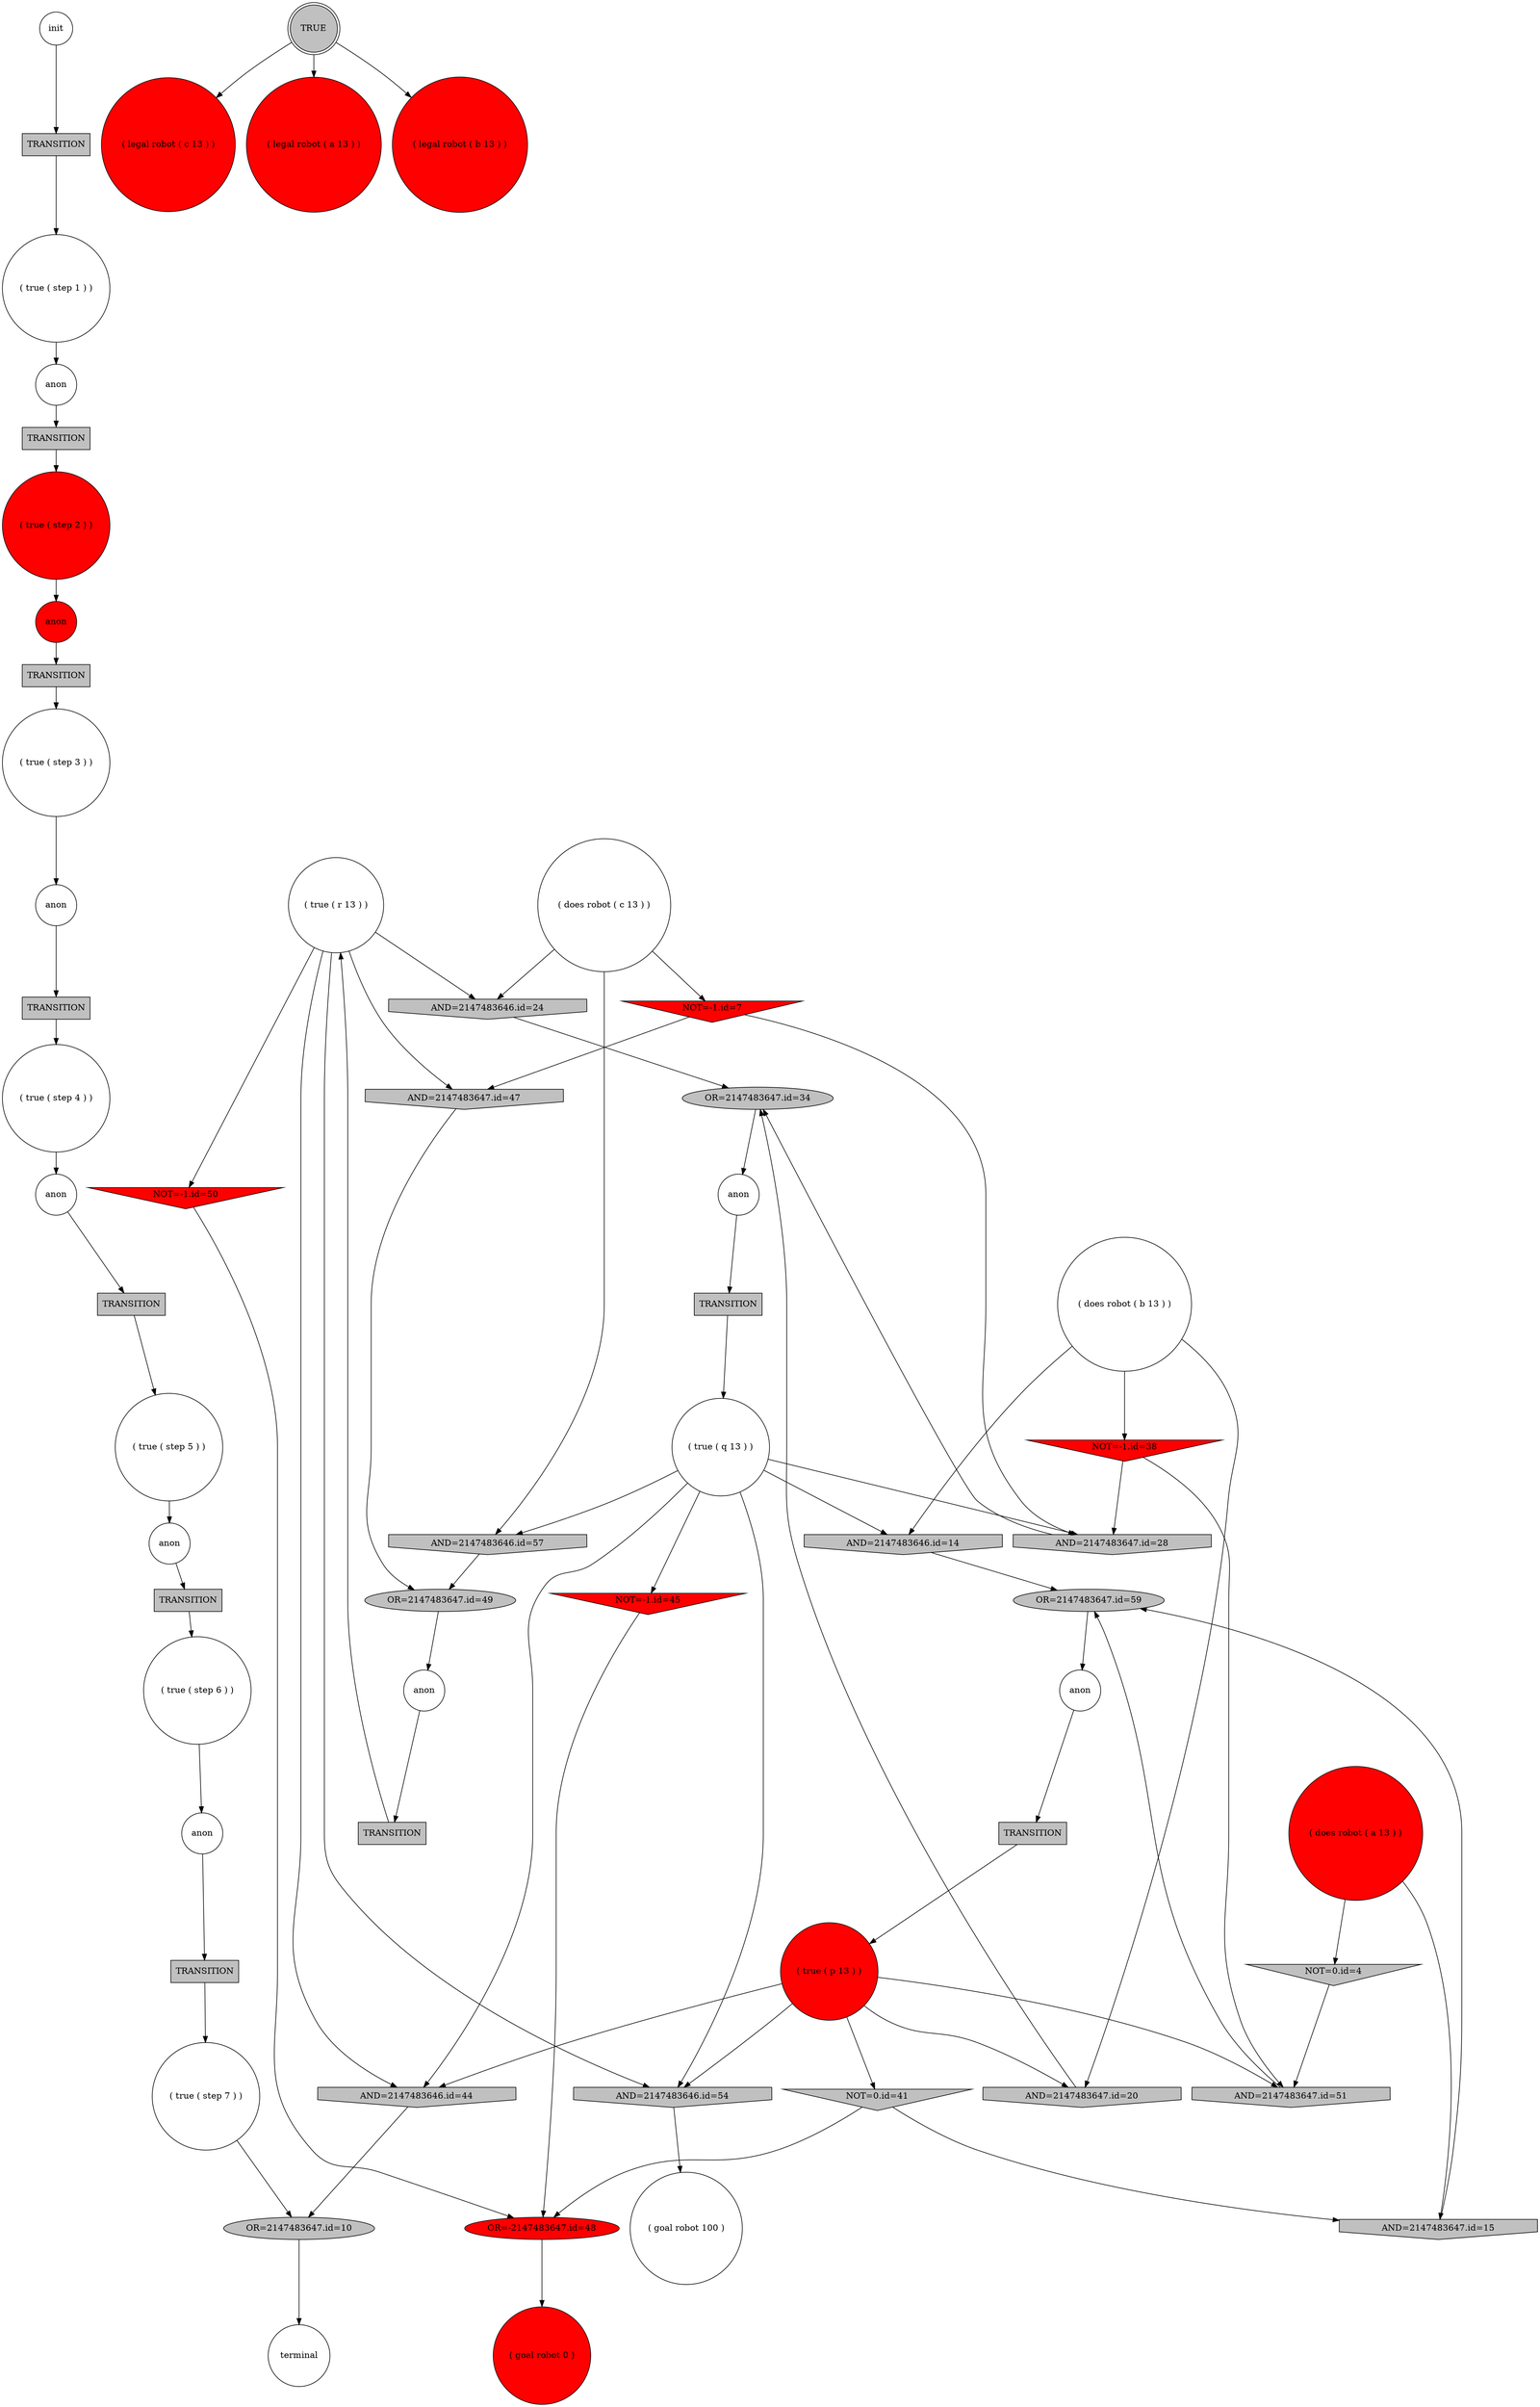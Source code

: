 digraph propNet
{
	"@45c4b5ef"[shape=circle, style= filled, fillcolor=red, label="anon"]; "@45c4b5ef"->"@50fca973"; 
	"@21fe21d3"[shape=doublecircle, style= filled, fillcolor=grey, label="TRUE"]; "@21fe21d3"->"@49625d54"; "@21fe21d3"->"@736c0daf"; "@21fe21d3"->"@6d30d8f"; 
	"@2375db5a"[shape=box, style= filled, fillcolor=grey, label="TRANSITION"]; "@2375db5a"->"@25b42c3c"; 
	"@76557e1d"[shape=circle, style= filled, fillcolor=white, label="( true ( step 7 ) )"]; "@76557e1d"->"@2a2d7ada"; 
	"@4366a333"[shape=invtriangle, style= filled, fillcolor=grey, label="NOT=0.id=4"]; "@4366a333"->"@248f622d"; 
	"@3b45cbf0"[shape=circle, style= filled, fillcolor=white, label="anon"]; "@3b45cbf0"->"@4f9555c3"; 
	"@5af29a3a"[shape=circle, style= filled, fillcolor=white, label="anon"]; "@5af29a3a"->"@3cf050c6"; 
	"@4387ab4a"[shape=invtriangle, style= filled, fillcolor=red, label="NOT=-1.id=7"]; "@4387ab4a"->"@58ffcb6f"; "@4387ab4a"->"@1879bd90"; 
	"@36f4b87"[shape=circle, style= filled, fillcolor=white, label="init"]; "@36f4b87"->"@148cc05f"; 
	"@3e9ac677"[shape=circle, style= filled, fillcolor=white, label="( does robot ( b 13 ) )"]; "@3e9ac677"->"@485f7acd"; "@3e9ac677"->"@366a02f3"; "@3e9ac677"->"@3ee8cf77"; 
	"@2a2d7ada"[shape=ellipse, style= filled, fillcolor=grey, label="OR=2147483647.id=10"]; "@2a2d7ada"->"@22999172"; 
	"@cdf1596"[shape=circle, style= filled, fillcolor=white, label="anon"]; "@cdf1596"->"@2a67486f"; 
	"@25b42c3c"[shape=circle, style= filled, fillcolor=white, label="( true ( r 13 ) )"]; "@25b42c3c"->"@2eb61014"; "@25b42c3c"->"@75d9b861"; "@25b42c3c"->"@1879bd90"; "@25b42c3c"->"@7665b56b"; "@25b42c3c"->"@3ad4841b"; 
	"@50fca973"[shape=box, style= filled, fillcolor=grey, label="TRANSITION"]; "@50fca973"->"@551f83d9"; 
	"@3ee8cf77"[shape=invhouse, style= filled, fillcolor=grey, label="AND=2147483646.id=14"]; "@3ee8cf77"->"@60f6f783"; 
	"@7eb27f66"[shape=invhouse, style= filled, fillcolor=grey, label="AND=2147483647.id=15"]; "@7eb27f66"->"@60f6f783"; 
	"@64851d6c"[shape=circle, style= filled, fillcolor=red, label="( true ( p 13 ) )"]; "@64851d6c"->"@485f7acd"; "@64851d6c"->"@248f622d"; "@64851d6c"->"@75d9b861"; "@64851d6c"->"@124ba711"; "@64851d6c"->"@3ad4841b"; 
	"@2a67486f"[shape=box, style= filled, fillcolor=grey, label="TRANSITION"]; "@2a67486f"->"@7bac48ad"; 
	"@298d3399"[shape=circle, style= filled, fillcolor=white, label="( true ( step 1 ) )"]; "@298d3399"->"@3b45cbf0"; 
	"@4f9555c3"[shape=box, style= filled, fillcolor=grey, label="TRANSITION"]; "@4f9555c3"->"@505e629"; 
	"@485f7acd"[shape=invhouse, style= filled, fillcolor=grey, label="AND=2147483647.id=20"]; "@485f7acd"->"@27c963fc"; 
	"@4408c6d7"[shape=circle, style= filled, fillcolor=white, label="anon"]; "@4408c6d7"->"@2375db5a"; 
	"@66ecc9f"[shape=circle, style= filled, fillcolor=white, label="anon"]; "@66ecc9f"->"@fd540cb"; 
	"@7bac48ad"[shape=circle, style= filled, fillcolor=white, label="( true ( step 6 ) )"]; "@7bac48ad"->"@5af29a3a"; 
	"@7665b56b"[shape=invhouse, style= filled, fillcolor=grey, label="AND=2147483646.id=24"]; "@7665b56b"->"@27c963fc"; 
	"@505e629"[shape=circle, style= filled, fillcolor=red, label="( true ( step 2 ) )"]; "@505e629"->"@45c4b5ef"; 
	"@6d30d8f"[shape=circle, style= filled, fillcolor=red, label="( legal robot ( b 13 ) )"]; 
	"@4cbcffce"[shape=circle, style= filled, fillcolor=white, label="anon"]; "@4cbcffce"->"@636a30be"; 
	"@58ffcb6f"[shape=invhouse, style= filled, fillcolor=grey, label="AND=2147483647.id=28"]; "@58ffcb6f"->"@27c963fc"; 
	"@563e05f1"[shape=circle, style= filled, fillcolor=white, label="anon"]; "@563e05f1"->"@37ab9a0e"; 
	"@636a30be"[shape=box, style= filled, fillcolor=grey, label="TRANSITION"]; "@636a30be"->"@6f0f386d"; 
	"@6b32d53"[shape=circle, style= filled, fillcolor=white, label="( goal robot 100 )"]; 
	"@22999172"[shape=circle, style= filled, fillcolor=white, label="terminal"]; 
	"@91e8512"[shape=circle, style= filled, fillcolor=white, label="( true ( q 13 ) )"]; "@91e8512"->"@746a533a"; "@91e8512"->"@58ffcb6f"; "@91e8512"->"@2a939f57"; "@91e8512"->"@75d9b861"; "@91e8512"->"@3ad4841b"; "@91e8512"->"@3ee8cf77"; 
	"@27c963fc"[shape=ellipse, style= filled, fillcolor=grey, label="OR=2147483647.id=34"]; "@27c963fc"->"@6a5996db"; 
	"@49625d54"[shape=circle, style= filled, fillcolor=red, label="( legal robot ( c 13 ) )"]; 
	"@3cf050c6"[shape=box, style= filled, fillcolor=grey, label="TRANSITION"]; "@3cf050c6"->"@76557e1d"; 
	"@6a5996db"[shape=circle, style= filled, fillcolor=white, label="anon"]; "@6a5996db"->"@4f70ba34"; 
	"@366a02f3"[shape=invtriangle, style= filled, fillcolor=red, label="NOT=-1.id=38"]; "@366a02f3"->"@58ffcb6f"; "@366a02f3"->"@248f622d"; 
	"@148cc05f"[shape=box, style= filled, fillcolor=grey, label="TRANSITION"]; "@148cc05f"->"@298d3399"; 
	"@4f70ba34"[shape=box, style= filled, fillcolor=grey, label="TRANSITION"]; "@4f70ba34"->"@91e8512"; 
	"@124ba711"[shape=invtriangle, style= filled, fillcolor=grey, label="NOT=0.id=41"]; "@124ba711"->"@7eb27f66"; "@124ba711"->"@54d5c2fc"; 
	"@351c6864"[shape=circle, style= filled, fillcolor=red, label="( goal robot 0 )"]; 
	"@37ab9a0e"[shape=box, style= filled, fillcolor=grey, label="TRANSITION"]; "@37ab9a0e"->"@64851d6c"; 
	"@75d9b861"[shape=invhouse, style= filled, fillcolor=grey, label="AND=2147483646.id=44"]; "@75d9b861"->"@2a2d7ada"; 
	"@2a939f57"[shape=invtriangle, style= filled, fillcolor=red, label="NOT=-1.id=45"]; "@2a939f57"->"@54d5c2fc"; 
	"@1b3b7ee0"[shape=circle, style= filled, fillcolor=white, label="( does robot ( c 13 ) )"]; "@1b3b7ee0"->"@746a533a"; "@1b3b7ee0"->"@4387ab4a"; "@1b3b7ee0"->"@7665b56b"; 
	"@1879bd90"[shape=invhouse, style= filled, fillcolor=grey, label="AND=2147483647.id=47"]; "@1879bd90"->"@4cf99279"; 
	"@54d5c2fc"[shape=ellipse, style= filled, fillcolor=red, label="OR=-2147483647.id=48"]; "@54d5c2fc"->"@351c6864"; 
	"@4cf99279"[shape=ellipse, style= filled, fillcolor=grey, label="OR=2147483647.id=49"]; "@4cf99279"->"@4408c6d7"; 
	"@2eb61014"[shape=invtriangle, style= filled, fillcolor=red, label="NOT=-1.id=50"]; "@2eb61014"->"@54d5c2fc"; 
	"@248f622d"[shape=invhouse, style= filled, fillcolor=grey, label="AND=2147483647.id=51"]; "@248f622d"->"@60f6f783"; 
	"@736c0daf"[shape=circle, style= filled, fillcolor=red, label="( legal robot ( a 13 ) )"]; 
	"@551f83d9"[shape=circle, style= filled, fillcolor=white, label="( true ( step 3 ) )"]; "@551f83d9"->"@66ecc9f"; 
	"@3ad4841b"[shape=invhouse, style= filled, fillcolor=grey, label="AND=2147483646.id=54"]; "@3ad4841b"->"@6b32d53"; 
	"@fd540cb"[shape=box, style= filled, fillcolor=grey, label="TRANSITION"]; "@fd540cb"->"@6f4348cd"; 
	"@63178438"[shape=circle, style= filled, fillcolor=red, label="( does robot ( a 13 ) )"]; "@63178438"->"@7eb27f66"; "@63178438"->"@4366a333"; 
	"@746a533a"[shape=invhouse, style= filled, fillcolor=grey, label="AND=2147483646.id=57"]; "@746a533a"->"@4cf99279"; 
	"@6f0f386d"[shape=circle, style= filled, fillcolor=white, label="( true ( step 5 ) )"]; "@6f0f386d"->"@cdf1596"; 
	"@60f6f783"[shape=ellipse, style= filled, fillcolor=grey, label="OR=2147483647.id=59"]; "@60f6f783"->"@563e05f1"; 
	"@6f4348cd"[shape=circle, style= filled, fillcolor=white, label="( true ( step 4 ) )"]; "@6f4348cd"->"@4cbcffce"; 
}